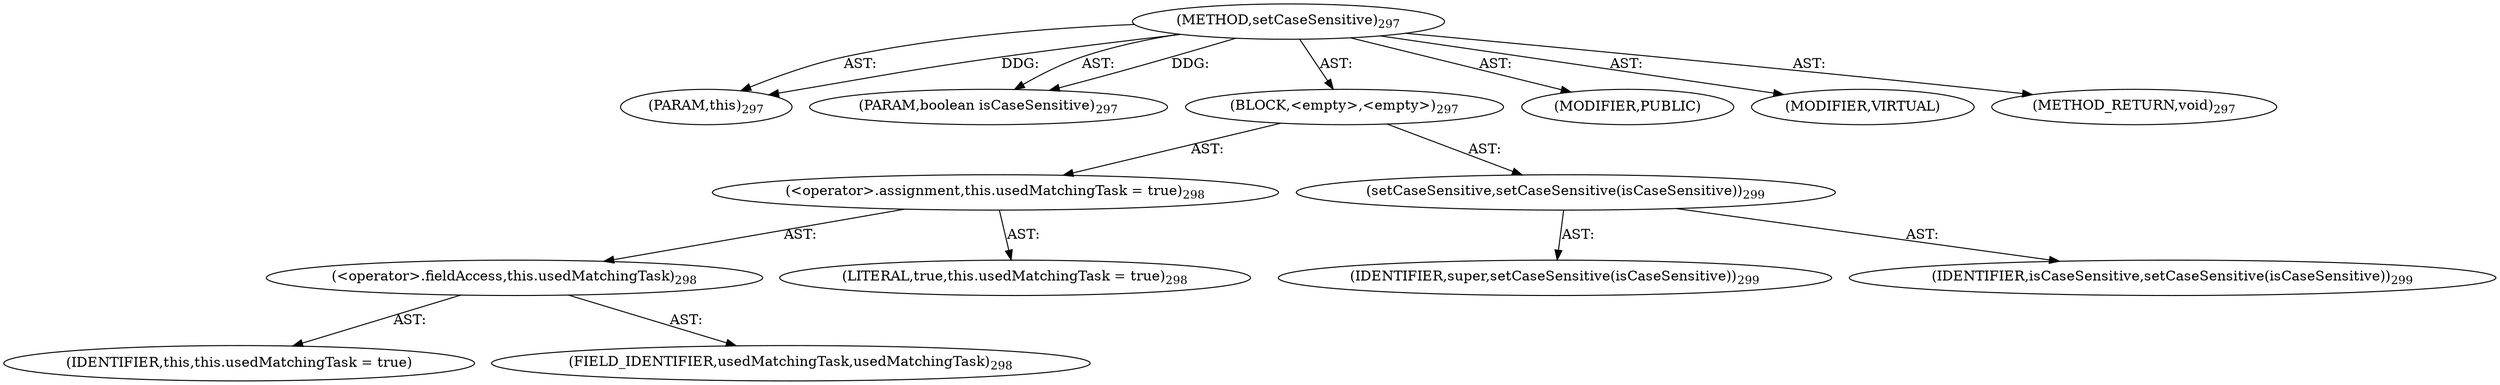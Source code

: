 digraph "setCaseSensitive" {  
"111669149713" [label = <(METHOD,setCaseSensitive)<SUB>297</SUB>> ]
"115964117024" [label = <(PARAM,this)<SUB>297</SUB>> ]
"115964117025" [label = <(PARAM,boolean isCaseSensitive)<SUB>297</SUB>> ]
"25769803796" [label = <(BLOCK,&lt;empty&gt;,&lt;empty&gt;)<SUB>297</SUB>> ]
"30064771122" [label = <(&lt;operator&gt;.assignment,this.usedMatchingTask = true)<SUB>298</SUB>> ]
"30064771123" [label = <(&lt;operator&gt;.fieldAccess,this.usedMatchingTask)<SUB>298</SUB>> ]
"68719476810" [label = <(IDENTIFIER,this,this.usedMatchingTask = true)> ]
"55834574869" [label = <(FIELD_IDENTIFIER,usedMatchingTask,usedMatchingTask)<SUB>298</SUB>> ]
"90194313227" [label = <(LITERAL,true,this.usedMatchingTask = true)<SUB>298</SUB>> ]
"30064771124" [label = <(setCaseSensitive,setCaseSensitive(isCaseSensitive))<SUB>299</SUB>> ]
"68719476811" [label = <(IDENTIFIER,super,setCaseSensitive(isCaseSensitive))<SUB>299</SUB>> ]
"68719476812" [label = <(IDENTIFIER,isCaseSensitive,setCaseSensitive(isCaseSensitive))<SUB>299</SUB>> ]
"133143986220" [label = <(MODIFIER,PUBLIC)> ]
"133143986221" [label = <(MODIFIER,VIRTUAL)> ]
"128849018897" [label = <(METHOD_RETURN,void)<SUB>297</SUB>> ]
  "111669149713" -> "115964117024"  [ label = "AST: "] 
  "111669149713" -> "115964117025"  [ label = "AST: "] 
  "111669149713" -> "25769803796"  [ label = "AST: "] 
  "111669149713" -> "133143986220"  [ label = "AST: "] 
  "111669149713" -> "133143986221"  [ label = "AST: "] 
  "111669149713" -> "128849018897"  [ label = "AST: "] 
  "25769803796" -> "30064771122"  [ label = "AST: "] 
  "25769803796" -> "30064771124"  [ label = "AST: "] 
  "30064771122" -> "30064771123"  [ label = "AST: "] 
  "30064771122" -> "90194313227"  [ label = "AST: "] 
  "30064771123" -> "68719476810"  [ label = "AST: "] 
  "30064771123" -> "55834574869"  [ label = "AST: "] 
  "30064771124" -> "68719476811"  [ label = "AST: "] 
  "30064771124" -> "68719476812"  [ label = "AST: "] 
  "111669149713" -> "115964117024"  [ label = "DDG: "] 
  "111669149713" -> "115964117025"  [ label = "DDG: "] 
}
